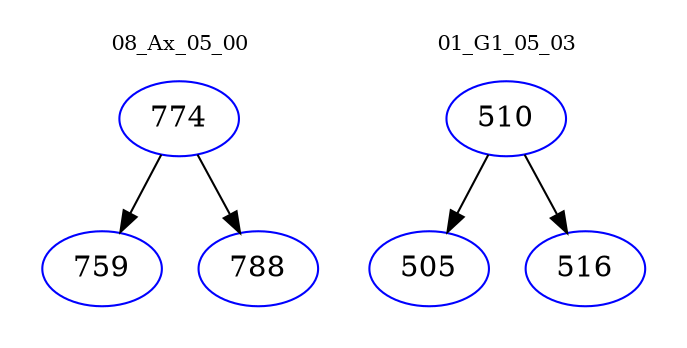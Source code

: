 digraph{
subgraph cluster_0 {
color = white
label = "08_Ax_05_00";
fontsize=10;
T0_774 [label="774", color="blue"]
T0_774 -> T0_759 [color="black"]
T0_759 [label="759", color="blue"]
T0_774 -> T0_788 [color="black"]
T0_788 [label="788", color="blue"]
}
subgraph cluster_1 {
color = white
label = "01_G1_05_03";
fontsize=10;
T1_510 [label="510", color="blue"]
T1_510 -> T1_505 [color="black"]
T1_505 [label="505", color="blue"]
T1_510 -> T1_516 [color="black"]
T1_516 [label="516", color="blue"]
}
}
